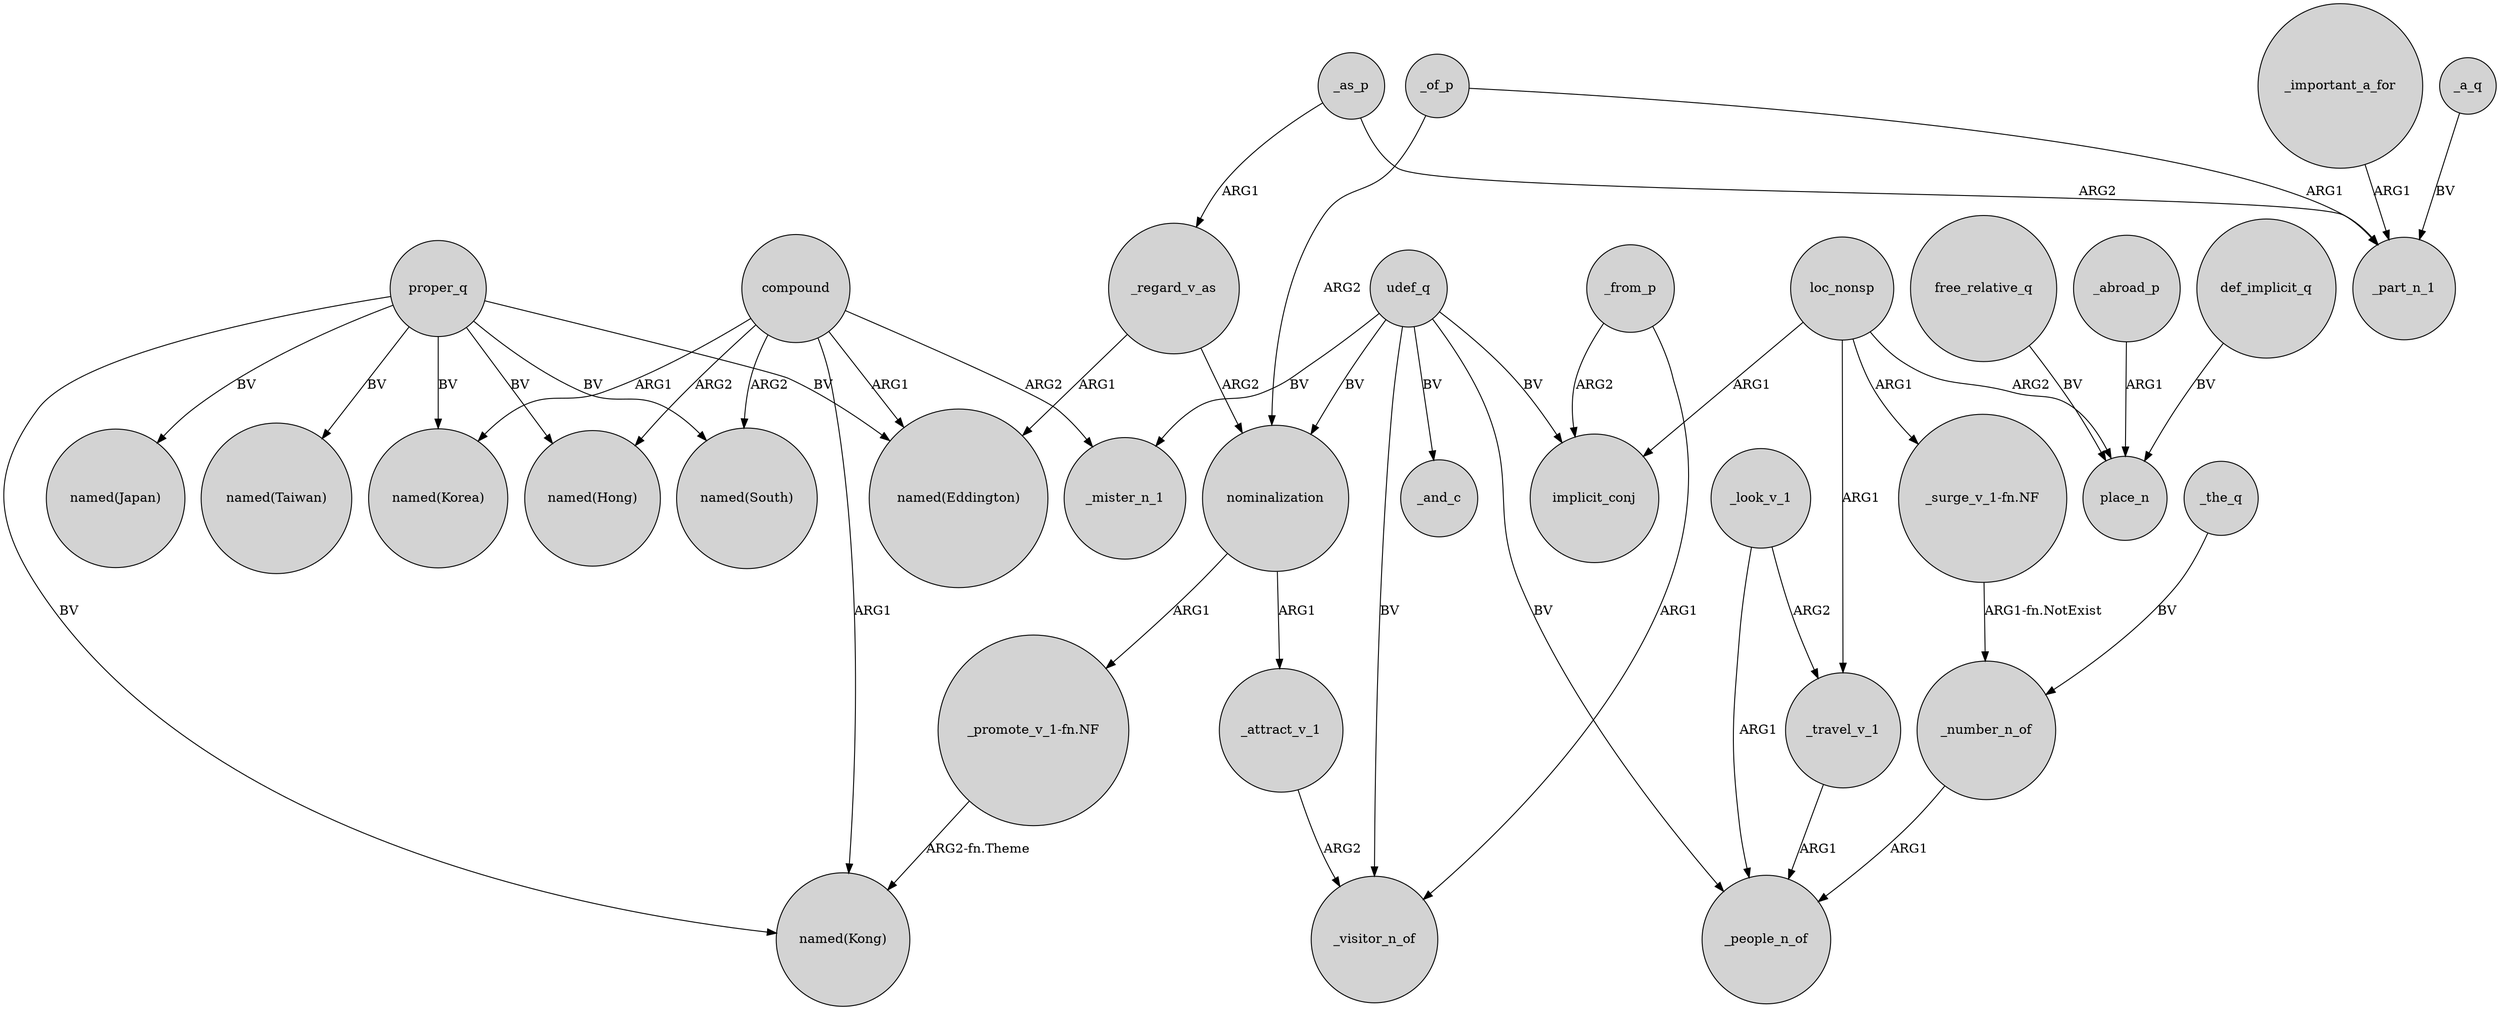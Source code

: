 digraph {
	node [shape=circle style=filled]
	compound -> "named(South)" [label=ARG2]
	"_promote_v_1-fn.NF" -> "named(Kong)" [label="ARG2-fn.Theme"]
	udef_q -> _visitor_n_of [label=BV]
	_regard_v_as -> nominalization [label=ARG2]
	compound -> _mister_n_1 [label=ARG2]
	_number_n_of -> _people_n_of [label=ARG1]
	udef_q -> _mister_n_1 [label=BV]
	compound -> "named(Hong)" [label=ARG2]
	_the_q -> _number_n_of [label=BV]
	loc_nonsp -> implicit_conj [label=ARG1]
	def_implicit_q -> place_n [label=BV]
	_of_p -> _part_n_1 [label=ARG1]
	udef_q -> implicit_conj [label=BV]
	proper_q -> "named(Japan)" [label=BV]
	nominalization -> "_promote_v_1-fn.NF" [label=ARG1]
	proper_q -> "named(Hong)" [label=BV]
	compound -> "named(Eddington)" [label=ARG1]
	proper_q -> "named(Eddington)" [label=BV]
	loc_nonsp -> "_surge_v_1-fn.NF" [label=ARG1]
	udef_q -> _people_n_of [label=BV]
	loc_nonsp -> _travel_v_1 [label=ARG1]
	_from_p -> _visitor_n_of [label=ARG1]
	_look_v_1 -> _travel_v_1 [label=ARG2]
	_of_p -> nominalization [label=ARG2]
	nominalization -> _attract_v_1 [label=ARG1]
	proper_q -> "named(Kong)" [label=BV]
	proper_q -> "named(Korea)" [label=BV]
	_from_p -> implicit_conj [label=ARG2]
	_as_p -> _regard_v_as [label=ARG1]
	udef_q -> nominalization [label=BV]
	_as_p -> _part_n_1 [label=ARG2]
	_look_v_1 -> _people_n_of [label=ARG1]
	loc_nonsp -> place_n [label=ARG2]
	"_surge_v_1-fn.NF" -> _number_n_of [label="ARG1-fn.NotExist"]
	proper_q -> "named(Taiwan)" [label=BV]
	_attract_v_1 -> _visitor_n_of [label=ARG2]
	_travel_v_1 -> _people_n_of [label=ARG1]
	free_relative_q -> place_n [label=BV]
	_important_a_for -> _part_n_1 [label=ARG1]
	_a_q -> _part_n_1 [label=BV]
	udef_q -> _and_c [label=BV]
	proper_q -> "named(South)" [label=BV]
	_regard_v_as -> "named(Eddington)" [label=ARG1]
	_abroad_p -> place_n [label=ARG1]
	compound -> "named(Kong)" [label=ARG1]
	compound -> "named(Korea)" [label=ARG1]
}
